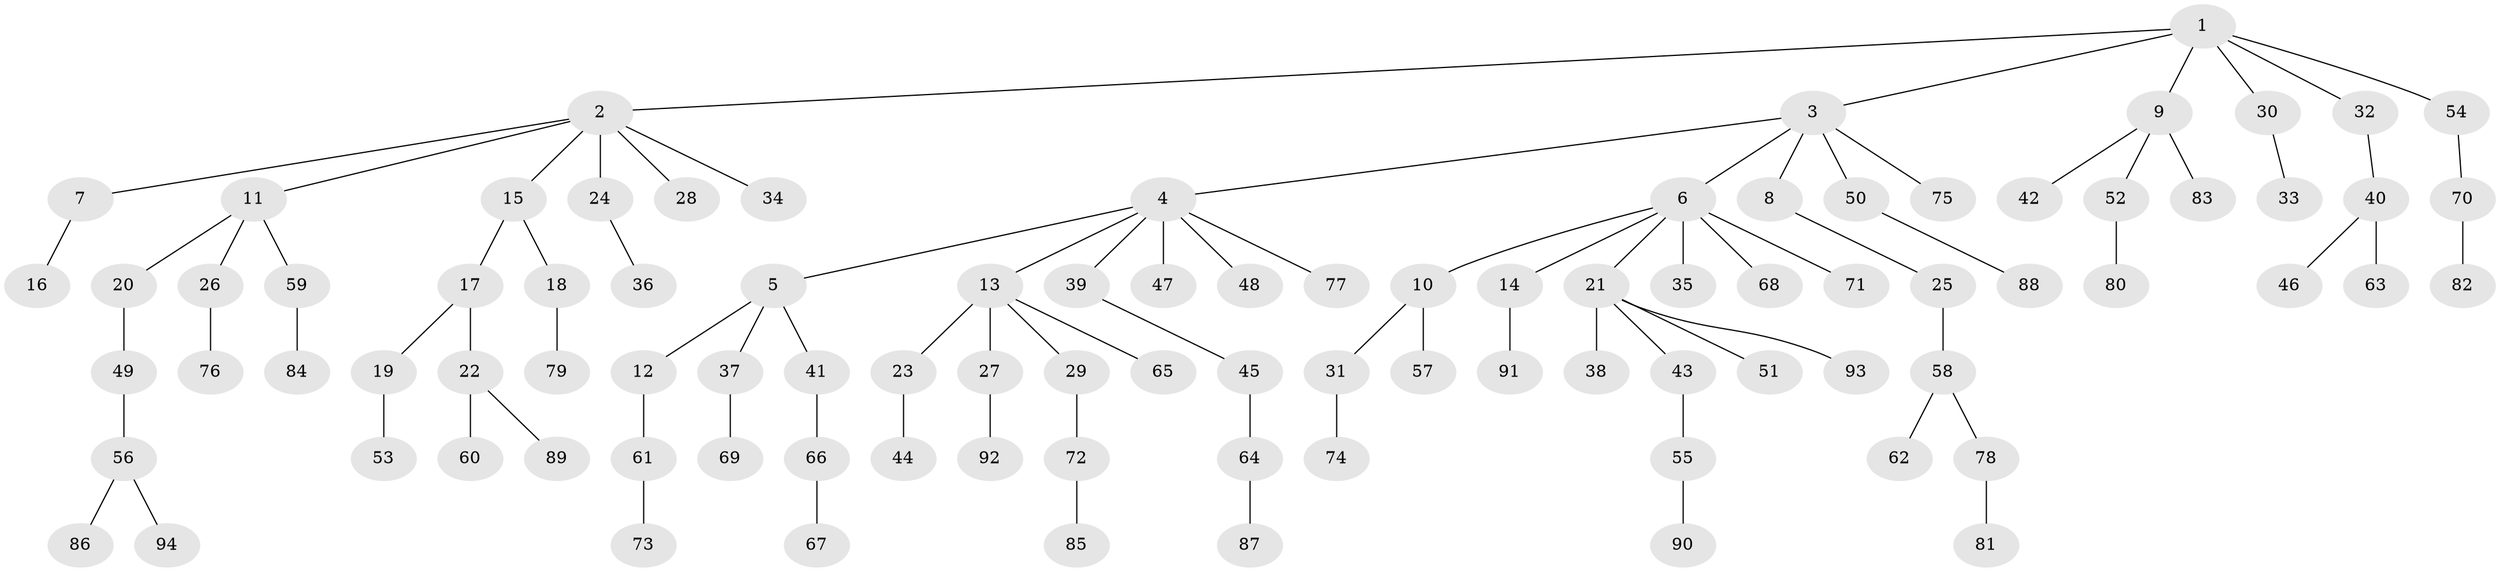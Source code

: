 // Generated by graph-tools (version 1.1) at 2025/52/03/09/25 04:52:38]
// undirected, 94 vertices, 93 edges
graph export_dot {
graph [start="1"]
  node [color=gray90,style=filled];
  1;
  2;
  3;
  4;
  5;
  6;
  7;
  8;
  9;
  10;
  11;
  12;
  13;
  14;
  15;
  16;
  17;
  18;
  19;
  20;
  21;
  22;
  23;
  24;
  25;
  26;
  27;
  28;
  29;
  30;
  31;
  32;
  33;
  34;
  35;
  36;
  37;
  38;
  39;
  40;
  41;
  42;
  43;
  44;
  45;
  46;
  47;
  48;
  49;
  50;
  51;
  52;
  53;
  54;
  55;
  56;
  57;
  58;
  59;
  60;
  61;
  62;
  63;
  64;
  65;
  66;
  67;
  68;
  69;
  70;
  71;
  72;
  73;
  74;
  75;
  76;
  77;
  78;
  79;
  80;
  81;
  82;
  83;
  84;
  85;
  86;
  87;
  88;
  89;
  90;
  91;
  92;
  93;
  94;
  1 -- 2;
  1 -- 3;
  1 -- 9;
  1 -- 30;
  1 -- 32;
  1 -- 54;
  2 -- 7;
  2 -- 11;
  2 -- 15;
  2 -- 24;
  2 -- 28;
  2 -- 34;
  3 -- 4;
  3 -- 6;
  3 -- 8;
  3 -- 50;
  3 -- 75;
  4 -- 5;
  4 -- 13;
  4 -- 39;
  4 -- 47;
  4 -- 48;
  4 -- 77;
  5 -- 12;
  5 -- 37;
  5 -- 41;
  6 -- 10;
  6 -- 14;
  6 -- 21;
  6 -- 35;
  6 -- 68;
  6 -- 71;
  7 -- 16;
  8 -- 25;
  9 -- 42;
  9 -- 52;
  9 -- 83;
  10 -- 31;
  10 -- 57;
  11 -- 20;
  11 -- 26;
  11 -- 59;
  12 -- 61;
  13 -- 23;
  13 -- 27;
  13 -- 29;
  13 -- 65;
  14 -- 91;
  15 -- 17;
  15 -- 18;
  17 -- 19;
  17 -- 22;
  18 -- 79;
  19 -- 53;
  20 -- 49;
  21 -- 38;
  21 -- 43;
  21 -- 51;
  21 -- 93;
  22 -- 60;
  22 -- 89;
  23 -- 44;
  24 -- 36;
  25 -- 58;
  26 -- 76;
  27 -- 92;
  29 -- 72;
  30 -- 33;
  31 -- 74;
  32 -- 40;
  37 -- 69;
  39 -- 45;
  40 -- 46;
  40 -- 63;
  41 -- 66;
  43 -- 55;
  45 -- 64;
  49 -- 56;
  50 -- 88;
  52 -- 80;
  54 -- 70;
  55 -- 90;
  56 -- 86;
  56 -- 94;
  58 -- 62;
  58 -- 78;
  59 -- 84;
  61 -- 73;
  64 -- 87;
  66 -- 67;
  70 -- 82;
  72 -- 85;
  78 -- 81;
}
